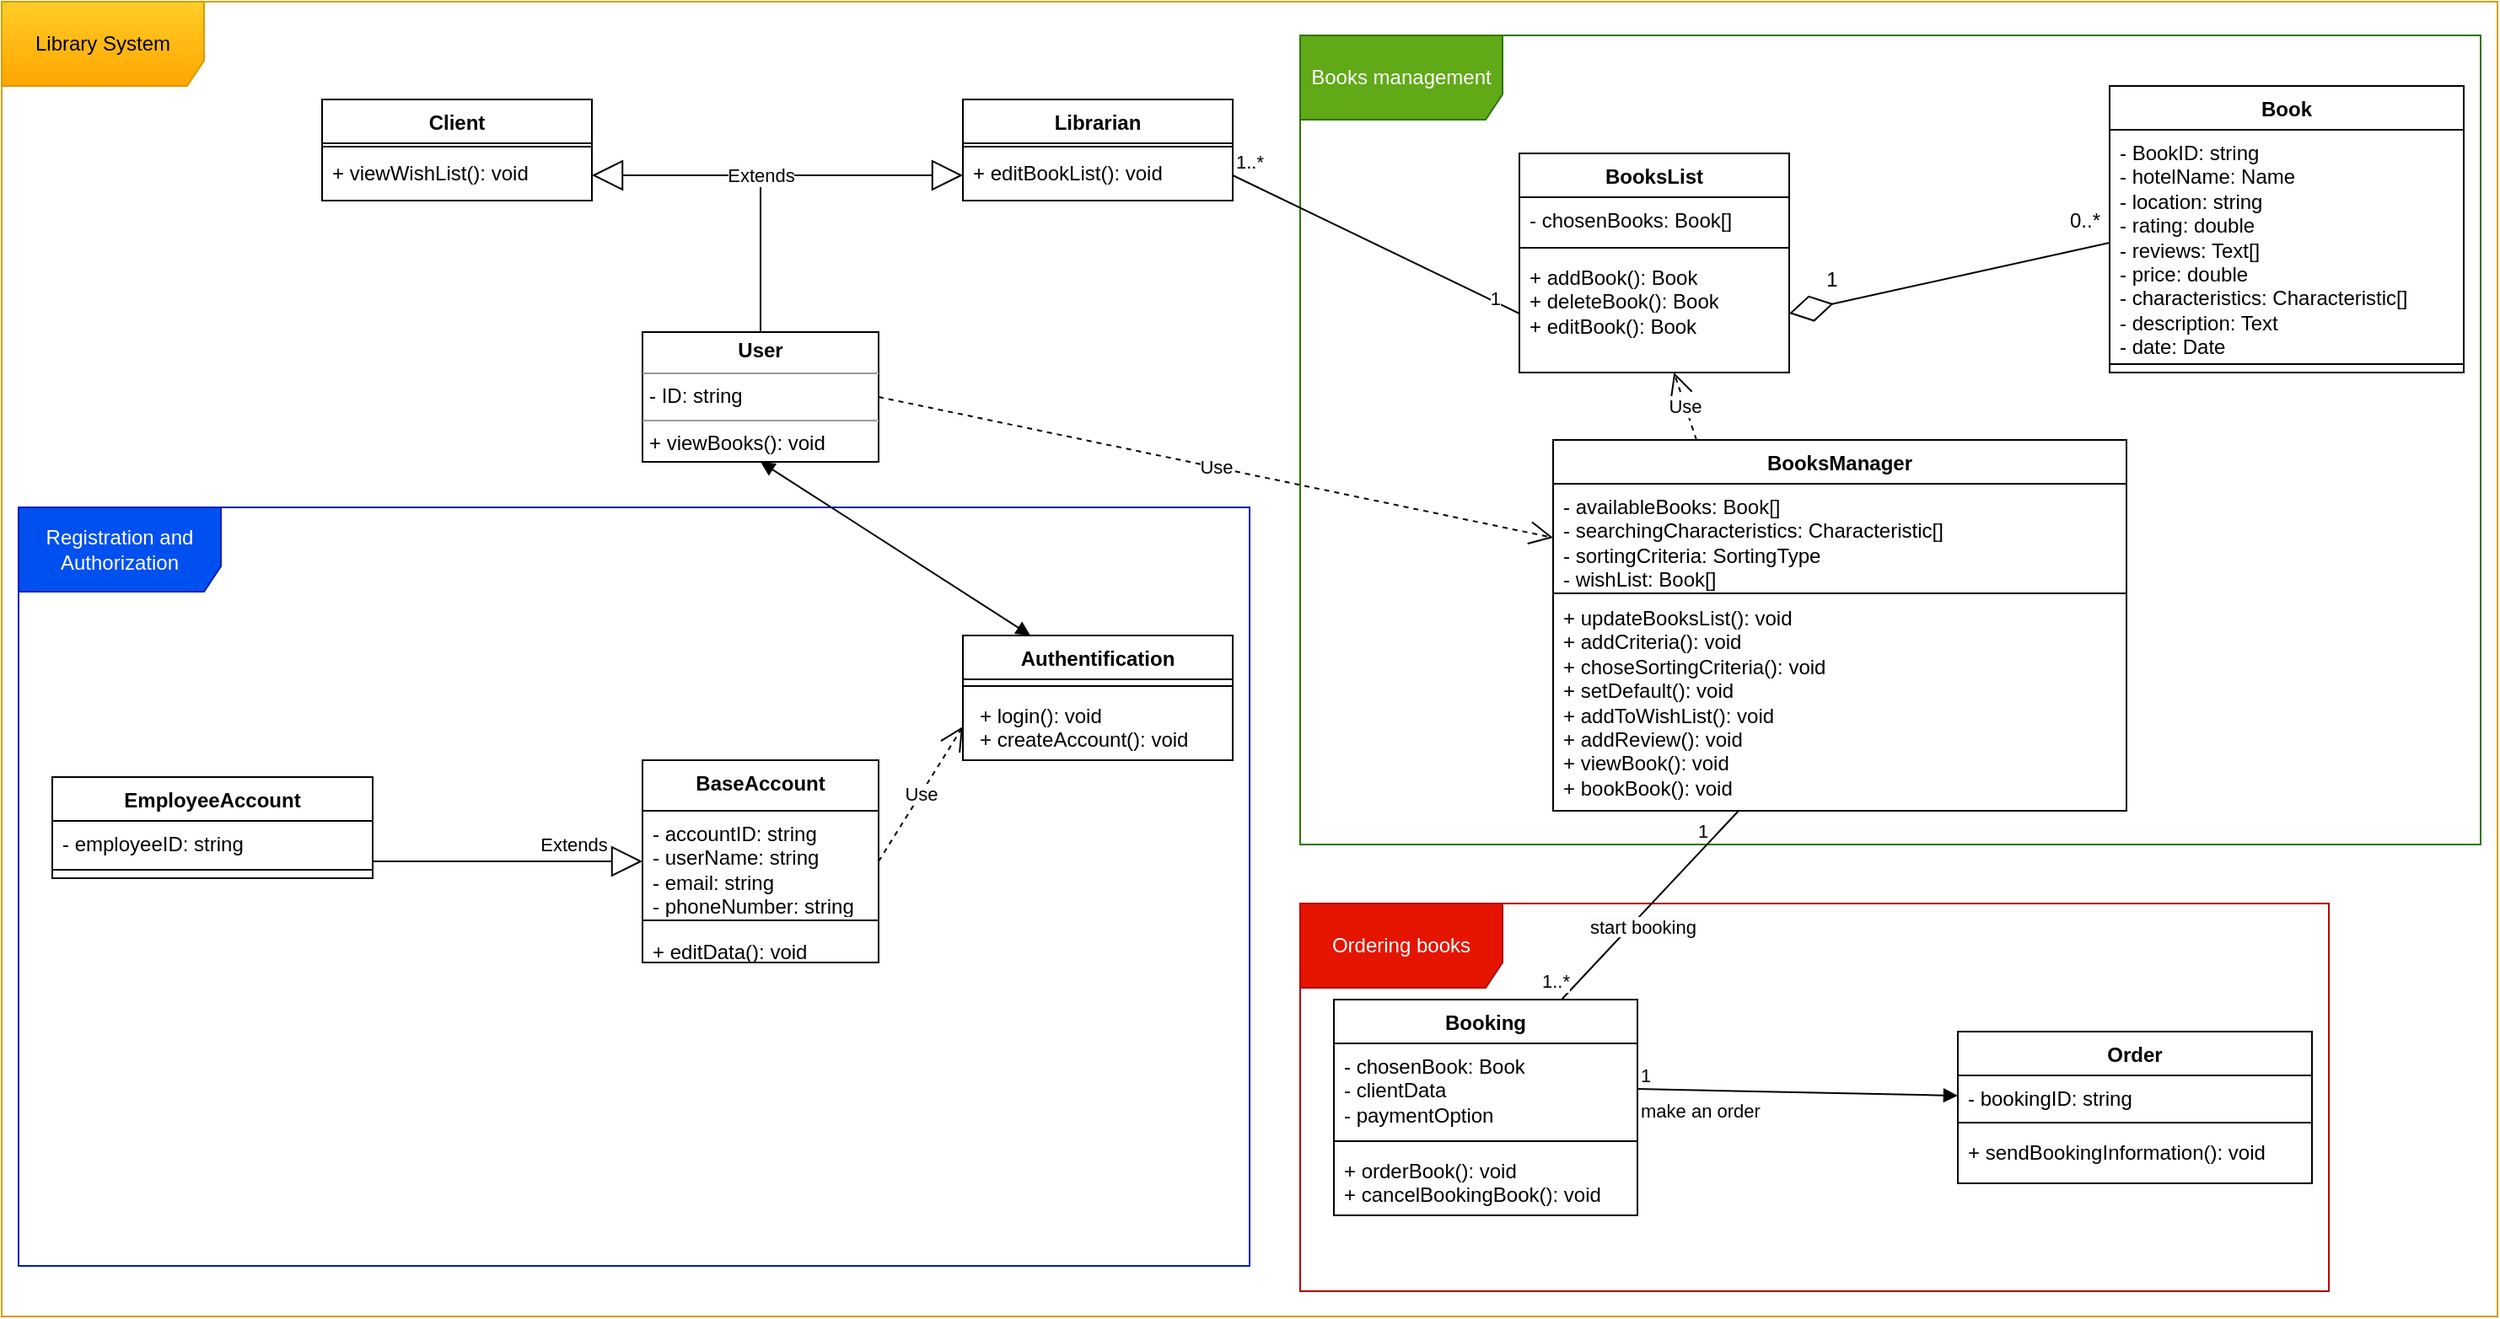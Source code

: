 <mxfile version="24.0.5" type="device">
  <diagram id="C5RBs43oDa-KdzZeNtuy" name="Page-1">
    <mxGraphModel dx="1687" dy="878" grid="1" gridSize="10" guides="1" tooltips="1" connect="1" arrows="1" fold="1" page="1" pageScale="1" pageWidth="1654" pageHeight="1169" math="0" shadow="0">
      <root>
        <mxCell id="WIyWlLk6GJQsqaUBKTNV-0" />
        <mxCell id="WIyWlLk6GJQsqaUBKTNV-1" parent="WIyWlLk6GJQsqaUBKTNV-0" />
        <mxCell id="1QW307et1a-ubhapH-Lj-117" value="Registration and Authorization" style="shape=umlFrame;whiteSpace=wrap;html=1;pointerEvents=0;width=120;height=50;fillColor=#0050ef;fontColor=#ffffff;strokeColor=#001DBC;" parent="WIyWlLk6GJQsqaUBKTNV-1" vertex="1">
          <mxGeometry x="90" y="440" width="730" height="450" as="geometry" />
        </mxCell>
        <mxCell id="1QW307et1a-ubhapH-Lj-119" value="Books&lt;span style=&quot;background-color: initial;&quot;&gt;Manager&lt;/span&gt;" style="swimlane;fontStyle=1;align=center;verticalAlign=top;childLayout=stackLayout;horizontal=1;startSize=26;horizontalStack=0;resizeParent=1;resizeParentMax=0;resizeLast=0;collapsible=1;marginBottom=0;whiteSpace=wrap;html=1;" parent="WIyWlLk6GJQsqaUBKTNV-1" vertex="1">
          <mxGeometry x="1000" y="400" width="340" height="220" as="geometry" />
        </mxCell>
        <mxCell id="1QW307et1a-ubhapH-Lj-120" value="- availableBooks: Book[]&lt;br&gt;- searchingCharacteristics: Characteristic[]&lt;div&gt;- sortingCriteria: SortingType&lt;/div&gt;&lt;div&gt;-&amp;nbsp;wishList: Book[]&lt;br&gt;&lt;/div&gt;" style="text;strokeColor=none;fillColor=none;align=left;verticalAlign=top;spacingLeft=4;spacingRight=4;overflow=hidden;rotatable=0;points=[[0,0.5],[1,0.5]];portConstraint=eastwest;whiteSpace=wrap;html=1;" parent="1QW307et1a-ubhapH-Lj-119" vertex="1">
          <mxGeometry y="26" width="340" height="64" as="geometry" />
        </mxCell>
        <mxCell id="1QW307et1a-ubhapH-Lj-121" value="" style="line;strokeWidth=1;fillColor=none;align=left;verticalAlign=middle;spacingTop=-1;spacingLeft=3;spacingRight=3;rotatable=0;labelPosition=right;points=[];portConstraint=eastwest;strokeColor=inherit;" parent="1QW307et1a-ubhapH-Lj-119" vertex="1">
          <mxGeometry y="90" width="340" height="2" as="geometry" />
        </mxCell>
        <mxCell id="1QW307et1a-ubhapH-Lj-122" value="+ updateBooksList(): void&lt;br&gt;+ addCriteria(): void&lt;br&gt;+ choseSortingCriteria(): void&lt;br&gt;+ setDefault(): void&lt;br&gt;+ addToWishList(): void&lt;br&gt;&lt;div&gt;+ addReview(): void&lt;br&gt;&lt;/div&gt;&lt;div&gt;+ viewBook(): void&lt;/div&gt;&lt;div&gt;+ bookBook(): void&lt;/div&gt;" style="text;strokeColor=none;fillColor=none;align=left;verticalAlign=top;spacingLeft=4;spacingRight=4;overflow=hidden;rotatable=0;points=[[0,0.5],[1,0.5]];portConstraint=eastwest;whiteSpace=wrap;html=1;" parent="1QW307et1a-ubhapH-Lj-119" vertex="1">
          <mxGeometry y="92" width="340" height="128" as="geometry" />
        </mxCell>
        <mxCell id="1QW307et1a-ubhapH-Lj-123" value="BooksList" style="swimlane;fontStyle=1;align=center;verticalAlign=top;childLayout=stackLayout;horizontal=1;startSize=26;horizontalStack=0;resizeParent=1;resizeParentMax=0;resizeLast=0;collapsible=1;marginBottom=0;whiteSpace=wrap;html=1;" parent="WIyWlLk6GJQsqaUBKTNV-1" vertex="1">
          <mxGeometry x="980" y="230" width="160" height="130" as="geometry" />
        </mxCell>
        <mxCell id="1QW307et1a-ubhapH-Lj-124" value="- chosenBooks: Book[]" style="text;strokeColor=none;fillColor=none;align=left;verticalAlign=top;spacingLeft=4;spacingRight=4;overflow=hidden;rotatable=0;points=[[0,0.5],[1,0.5]];portConstraint=eastwest;whiteSpace=wrap;html=1;" parent="1QW307et1a-ubhapH-Lj-123" vertex="1">
          <mxGeometry y="26" width="160" height="26" as="geometry" />
        </mxCell>
        <mxCell id="1QW307et1a-ubhapH-Lj-125" value="" style="line;strokeWidth=1;fillColor=none;align=left;verticalAlign=middle;spacingTop=-1;spacingLeft=3;spacingRight=3;rotatable=0;labelPosition=right;points=[];portConstraint=eastwest;strokeColor=inherit;" parent="1QW307et1a-ubhapH-Lj-123" vertex="1">
          <mxGeometry y="52" width="160" height="8" as="geometry" />
        </mxCell>
        <mxCell id="1QW307et1a-ubhapH-Lj-126" value="+ addBook(): Book&lt;br&gt;+ deleteBook(): Book&lt;br&gt;+ editBook(): Book" style="text;strokeColor=none;fillColor=none;align=left;verticalAlign=top;spacingLeft=4;spacingRight=4;overflow=hidden;rotatable=0;points=[[0,0.5],[1,0.5]];portConstraint=eastwest;whiteSpace=wrap;html=1;" parent="1QW307et1a-ubhapH-Lj-123" vertex="1">
          <mxGeometry y="60" width="160" height="70" as="geometry" />
        </mxCell>
        <mxCell id="1QW307et1a-ubhapH-Lj-132" value="Books management" style="shape=umlFrame;whiteSpace=wrap;html=1;pointerEvents=0;width=120;height=50;fillColor=#60a917;fontColor=#ffffff;strokeColor=#2D7600;fillStyle=solid;" parent="WIyWlLk6GJQsqaUBKTNV-1" vertex="1">
          <mxGeometry x="850" y="160" width="700" height="480" as="geometry" />
        </mxCell>
        <mxCell id="1QW307et1a-ubhapH-Lj-133" value="Book" style="swimlane;fontStyle=1;align=center;verticalAlign=top;childLayout=stackLayout;horizontal=1;startSize=26;horizontalStack=0;resizeParent=1;resizeParentMax=0;resizeLast=0;collapsible=1;marginBottom=0;whiteSpace=wrap;html=1;" parent="WIyWlLk6GJQsqaUBKTNV-1" vertex="1">
          <mxGeometry x="1330" y="190" width="210" height="170" as="geometry" />
        </mxCell>
        <mxCell id="1QW307et1a-ubhapH-Lj-134" value="- BookID: string&lt;br&gt;- hotelName: Name&lt;br&gt;- location: string&lt;br&gt;- rating: double&lt;br&gt;- reviews: Text[]&lt;br&gt;- price: double&lt;br&gt;- characteristics: Characteristic[]&lt;br&gt;&lt;div&gt;- description: Text&lt;/div&gt;&lt;div&gt;- date: Date&lt;/div&gt;" style="text;strokeColor=none;fillColor=none;align=left;verticalAlign=top;spacingLeft=4;spacingRight=4;overflow=hidden;rotatable=0;points=[[0,0.5],[1,0.5]];portConstraint=eastwest;whiteSpace=wrap;html=1;" parent="1QW307et1a-ubhapH-Lj-133" vertex="1">
          <mxGeometry y="26" width="210" height="134" as="geometry" />
        </mxCell>
        <mxCell id="1QW307et1a-ubhapH-Lj-135" value="" style="line;strokeWidth=1;fillColor=none;align=left;verticalAlign=middle;spacingTop=-1;spacingLeft=3;spacingRight=3;rotatable=0;labelPosition=right;points=[];portConstraint=eastwest;strokeColor=inherit;" parent="1QW307et1a-ubhapH-Lj-133" vertex="1">
          <mxGeometry y="160" width="210" height="10" as="geometry" />
        </mxCell>
        <mxCell id="1QW307et1a-ubhapH-Lj-183" value="&lt;p style=&quot;margin:0px;margin-top:4px;text-align:center;&quot;&gt;&lt;b&gt;User&lt;/b&gt;&lt;/p&gt;&lt;hr size=&quot;1&quot;&gt;&lt;p style=&quot;margin:0px;margin-left:4px;&quot;&gt;- ID: string&lt;br&gt;&lt;/p&gt;&lt;hr size=&quot;1&quot;&gt;&lt;p style=&quot;margin:0px;margin-left:4px;&quot;&gt;+ viewBooks(): void&lt;/p&gt;" style="verticalAlign=top;align=left;overflow=fill;html=1;whiteSpace=wrap;" parent="WIyWlLk6GJQsqaUBKTNV-1" vertex="1">
          <mxGeometry x="460" y="336" width="140" height="77" as="geometry" />
        </mxCell>
        <mxCell id="1QW307et1a-ubhapH-Lj-214" value="Booking" style="swimlane;fontStyle=1;align=center;verticalAlign=top;childLayout=stackLayout;horizontal=1;startSize=26;horizontalStack=0;resizeParent=1;resizeParentMax=0;resizeLast=0;collapsible=1;marginBottom=0;whiteSpace=wrap;html=1;" parent="WIyWlLk6GJQsqaUBKTNV-1" vertex="1">
          <mxGeometry x="870" y="732" width="180" height="128" as="geometry" />
        </mxCell>
        <mxCell id="1QW307et1a-ubhapH-Lj-215" value="- chosenBook: Book&lt;br&gt;- clientData&lt;br&gt;- paymentOption" style="text;strokeColor=none;fillColor=none;align=left;verticalAlign=top;spacingLeft=4;spacingRight=4;overflow=hidden;rotatable=0;points=[[0,0.5],[1,0.5]];portConstraint=eastwest;whiteSpace=wrap;html=1;" parent="1QW307et1a-ubhapH-Lj-214" vertex="1">
          <mxGeometry y="26" width="180" height="54" as="geometry" />
        </mxCell>
        <mxCell id="1QW307et1a-ubhapH-Lj-216" value="" style="line;strokeWidth=1;fillColor=none;align=left;verticalAlign=middle;spacingTop=-1;spacingLeft=3;spacingRight=3;rotatable=0;labelPosition=right;points=[];portConstraint=eastwest;strokeColor=inherit;" parent="1QW307et1a-ubhapH-Lj-214" vertex="1">
          <mxGeometry y="80" width="180" height="8" as="geometry" />
        </mxCell>
        <mxCell id="1QW307et1a-ubhapH-Lj-217" value="+ orderBook(): void&lt;br&gt;+ cancelBookingBook(): void" style="text;strokeColor=none;fillColor=none;align=left;verticalAlign=top;spacingLeft=4;spacingRight=4;overflow=hidden;rotatable=0;points=[[0,0.5],[1,0.5]];portConstraint=eastwest;whiteSpace=wrap;html=1;" parent="1QW307et1a-ubhapH-Lj-214" vertex="1">
          <mxGeometry y="88" width="180" height="40" as="geometry" />
        </mxCell>
        <mxCell id="1QW307et1a-ubhapH-Lj-223" value="Client" style="swimlane;fontStyle=1;align=center;verticalAlign=top;childLayout=stackLayout;horizontal=1;startSize=26;horizontalStack=0;resizeParent=1;resizeParentMax=0;resizeLast=0;collapsible=1;marginBottom=0;whiteSpace=wrap;html=1;" parent="WIyWlLk6GJQsqaUBKTNV-1" vertex="1">
          <mxGeometry x="270" y="198" width="160" height="60" as="geometry" />
        </mxCell>
        <mxCell id="1QW307et1a-ubhapH-Lj-225" value="" style="line;strokeWidth=1;fillColor=none;align=left;verticalAlign=middle;spacingTop=-1;spacingLeft=3;spacingRight=3;rotatable=0;labelPosition=right;points=[];portConstraint=eastwest;strokeColor=inherit;" parent="1QW307et1a-ubhapH-Lj-223" vertex="1">
          <mxGeometry y="26" width="160" height="4" as="geometry" />
        </mxCell>
        <mxCell id="1QW307et1a-ubhapH-Lj-226" value="+ viewWishList(): void" style="text;strokeColor=none;fillColor=none;align=left;verticalAlign=top;spacingLeft=4;spacingRight=4;overflow=hidden;rotatable=0;points=[[0,0.5],[1,0.5]];portConstraint=eastwest;whiteSpace=wrap;html=1;" parent="1QW307et1a-ubhapH-Lj-223" vertex="1">
          <mxGeometry y="30" width="160" height="30" as="geometry" />
        </mxCell>
        <mxCell id="1QW307et1a-ubhapH-Lj-230" value="Ordering books" style="shape=umlFrame;whiteSpace=wrap;html=1;pointerEvents=0;width=120;height=50;fillColor=#e51400;fontColor=#ffffff;strokeColor=#B20000;" parent="WIyWlLk6GJQsqaUBKTNV-1" vertex="1">
          <mxGeometry x="850" y="675" width="610" height="230" as="geometry" />
        </mxCell>
        <mxCell id="HOd-hSJovx9quvngvscL-1" value="&lt;b&gt;Authentification&lt;/b&gt;" style="swimlane;fontStyle=1;align=center;verticalAlign=top;childLayout=stackLayout;horizontal=1;startSize=26;horizontalStack=0;resizeParent=1;resizeParentMax=0;resizeLast=0;collapsible=1;marginBottom=0;whiteSpace=wrap;html=1;" parent="WIyWlLk6GJQsqaUBKTNV-1" vertex="1">
          <mxGeometry x="650" y="516" width="160" height="74" as="geometry" />
        </mxCell>
        <mxCell id="HOd-hSJovx9quvngvscL-3" value="" style="line;strokeWidth=1;fillColor=none;align=left;verticalAlign=middle;spacingTop=-1;spacingLeft=3;spacingRight=3;rotatable=0;labelPosition=right;points=[];portConstraint=eastwest;strokeColor=inherit;" parent="HOd-hSJovx9quvngvscL-1" vertex="1">
          <mxGeometry y="26" width="160" height="8" as="geometry" />
        </mxCell>
        <mxCell id="HOd-hSJovx9quvngvscL-4" value="&lt;p style=&quot;margin: 0px 0px 0px 4px;&quot;&gt;+ login(): void&lt;br&gt;&lt;/p&gt;&lt;p style=&quot;margin: 0px 0px 0px 4px;&quot;&gt;+ createAccount(): void&lt;/p&gt;" style="text;strokeColor=none;fillColor=none;align=left;verticalAlign=top;spacingLeft=4;spacingRight=4;overflow=hidden;rotatable=0;points=[[0,0.5],[1,0.5]];portConstraint=eastwest;whiteSpace=wrap;html=1;" parent="HOd-hSJovx9quvngvscL-1" vertex="1">
          <mxGeometry y="34" width="160" height="40" as="geometry" />
        </mxCell>
        <mxCell id="HOd-hSJovx9quvngvscL-7" value="" style="endArrow=block;endSize=16;endFill=0;html=1;rounded=0;exitX=0.5;exitY=0;exitDx=0;exitDy=0;entryX=1;entryY=0.5;entryDx=0;entryDy=0;edgeStyle=orthogonalEdgeStyle;" parent="WIyWlLk6GJQsqaUBKTNV-1" source="1QW307et1a-ubhapH-Lj-183" target="1QW307et1a-ubhapH-Lj-226" edge="1">
          <mxGeometry width="160" relative="1" as="geometry">
            <mxPoint x="370" y="388" as="sourcePoint" />
            <mxPoint x="540" y="218" as="targetPoint" />
          </mxGeometry>
        </mxCell>
        <mxCell id="HOd-hSJovx9quvngvscL-8" value="Extends" style="endArrow=block;endSize=16;endFill=0;html=1;rounded=0;exitX=0.5;exitY=0;exitDx=0;exitDy=0;entryX=0;entryY=0.5;entryDx=0;entryDy=0;edgeStyle=orthogonalEdgeStyle;" parent="WIyWlLk6GJQsqaUBKTNV-1" source="1QW307et1a-ubhapH-Lj-183" target="hEgW_QwQ86HHavwIXWrD-9" edge="1">
          <mxGeometry x="-0.127" width="160" relative="1" as="geometry">
            <mxPoint x="700" y="348" as="sourcePoint" />
            <mxPoint x="670" y="255" as="targetPoint" />
            <mxPoint as="offset" />
          </mxGeometry>
        </mxCell>
        <mxCell id="hEgW_QwQ86HHavwIXWrD-6" value="Librarian" style="swimlane;fontStyle=1;align=center;verticalAlign=top;childLayout=stackLayout;horizontal=1;startSize=26;horizontalStack=0;resizeParent=1;resizeParentMax=0;resizeLast=0;collapsible=1;marginBottom=0;whiteSpace=wrap;html=1;" parent="WIyWlLk6GJQsqaUBKTNV-1" vertex="1">
          <mxGeometry x="650" y="198" width="160" height="60" as="geometry" />
        </mxCell>
        <mxCell id="hEgW_QwQ86HHavwIXWrD-8" value="" style="line;strokeWidth=1;fillColor=none;align=left;verticalAlign=middle;spacingTop=-1;spacingLeft=3;spacingRight=3;rotatable=0;labelPosition=right;points=[];portConstraint=eastwest;strokeColor=inherit;" parent="hEgW_QwQ86HHavwIXWrD-6" vertex="1">
          <mxGeometry y="26" width="160" height="4" as="geometry" />
        </mxCell>
        <mxCell id="hEgW_QwQ86HHavwIXWrD-9" value="+ editBookList(): void" style="text;strokeColor=none;fillColor=none;align=left;verticalAlign=top;spacingLeft=4;spacingRight=4;overflow=hidden;rotatable=0;points=[[0,0.5],[1,0.5]];portConstraint=eastwest;whiteSpace=wrap;html=1;" parent="hEgW_QwQ86HHavwIXWrD-6" vertex="1">
          <mxGeometry y="30" width="160" height="30" as="geometry" />
        </mxCell>
        <mxCell id="hEgW_QwQ86HHavwIXWrD-10" value="" style="endArrow=block;startArrow=block;endFill=1;startFill=1;html=1;rounded=0;exitX=0.5;exitY=1;exitDx=0;exitDy=0;entryX=0.25;entryY=0;entryDx=0;entryDy=0;" parent="WIyWlLk6GJQsqaUBKTNV-1" source="1QW307et1a-ubhapH-Lj-183" target="HOd-hSJovx9quvngvscL-1" edge="1">
          <mxGeometry width="160" relative="1" as="geometry">
            <mxPoint x="490" y="445" as="sourcePoint" />
            <mxPoint x="650" y="445" as="targetPoint" />
          </mxGeometry>
        </mxCell>
        <mxCell id="hEgW_QwQ86HHavwIXWrD-11" value="EmployeeAccount" style="swimlane;fontStyle=1;align=center;verticalAlign=top;childLayout=stackLayout;horizontal=1;startSize=26;horizontalStack=0;resizeParent=1;resizeParentMax=0;resizeLast=0;collapsible=1;marginBottom=0;whiteSpace=wrap;html=1;" parent="WIyWlLk6GJQsqaUBKTNV-1" vertex="1">
          <mxGeometry x="110" y="600" width="190" height="60" as="geometry" />
        </mxCell>
        <mxCell id="hEgW_QwQ86HHavwIXWrD-12" value="- employeeID: string" style="text;strokeColor=none;fillColor=none;align=left;verticalAlign=top;spacingLeft=4;spacingRight=4;overflow=hidden;rotatable=0;points=[[0,0.5],[1,0.5]];portConstraint=eastwest;whiteSpace=wrap;html=1;" parent="hEgW_QwQ86HHavwIXWrD-11" vertex="1">
          <mxGeometry y="26" width="190" height="24" as="geometry" />
        </mxCell>
        <mxCell id="hEgW_QwQ86HHavwIXWrD-13" value="" style="line;strokeWidth=1;fillColor=none;align=left;verticalAlign=middle;spacingTop=-1;spacingLeft=3;spacingRight=3;rotatable=0;labelPosition=right;points=[];portConstraint=eastwest;strokeColor=inherit;" parent="hEgW_QwQ86HHavwIXWrD-11" vertex="1">
          <mxGeometry y="50" width="190" height="10" as="geometry" />
        </mxCell>
        <mxCell id="hEgW_QwQ86HHavwIXWrD-15" value="BaseAccount" style="swimlane;fontStyle=1;align=center;verticalAlign=top;childLayout=stackLayout;horizontal=1;startSize=30;horizontalStack=0;resizeParent=1;resizeParentMax=0;resizeLast=0;collapsible=1;marginBottom=0;whiteSpace=wrap;html=1;" parent="WIyWlLk6GJQsqaUBKTNV-1" vertex="1">
          <mxGeometry x="460" y="590" width="140" height="120" as="geometry" />
        </mxCell>
        <mxCell id="hEgW_QwQ86HHavwIXWrD-16" value="- accountID: string&lt;br&gt;- userName: string&lt;div&gt;- email: string&lt;/div&gt;&lt;div&gt;- phoneNumber: string&lt;/div&gt;" style="text;strokeColor=none;fillColor=none;align=left;verticalAlign=top;spacingLeft=4;spacingRight=4;overflow=hidden;rotatable=0;points=[[0,0.5],[1,0.5]];portConstraint=eastwest;whiteSpace=wrap;html=1;" parent="hEgW_QwQ86HHavwIXWrD-15" vertex="1">
          <mxGeometry y="30" width="140" height="60" as="geometry" />
        </mxCell>
        <mxCell id="hEgW_QwQ86HHavwIXWrD-17" value="" style="line;strokeWidth=1;fillColor=none;align=left;verticalAlign=middle;spacingTop=-1;spacingLeft=3;spacingRight=3;rotatable=0;labelPosition=right;points=[];portConstraint=eastwest;strokeColor=inherit;" parent="hEgW_QwQ86HHavwIXWrD-15" vertex="1">
          <mxGeometry y="90" width="140" height="10" as="geometry" />
        </mxCell>
        <mxCell id="hEgW_QwQ86HHavwIXWrD-18" value="+ editData(): void" style="text;strokeColor=none;fillColor=none;align=left;verticalAlign=top;spacingLeft=4;spacingRight=4;overflow=hidden;rotatable=0;points=[[0,0.5],[1,0.5]];portConstraint=eastwest;whiteSpace=wrap;html=1;" parent="hEgW_QwQ86HHavwIXWrD-15" vertex="1">
          <mxGeometry y="100" width="140" height="20" as="geometry" />
        </mxCell>
        <mxCell id="hEgW_QwQ86HHavwIXWrD-19" value="Extends" style="endArrow=block;endSize=16;endFill=0;html=1;rounded=0;exitX=1;exitY=0.5;exitDx=0;exitDy=0;entryX=0;entryY=0.5;entryDx=0;entryDy=0;edgeStyle=orthogonalEdgeStyle;" parent="WIyWlLk6GJQsqaUBKTNV-1" source="hEgW_QwQ86HHavwIXWrD-12" target="hEgW_QwQ86HHavwIXWrD-16" edge="1">
          <mxGeometry x="0.524" y="10" width="160" relative="1" as="geometry">
            <mxPoint x="240" y="750" as="sourcePoint" />
            <mxPoint x="400" y="750" as="targetPoint" />
            <Array as="points">
              <mxPoint x="300" y="650" />
            </Array>
            <mxPoint as="offset" />
          </mxGeometry>
        </mxCell>
        <mxCell id="hEgW_QwQ86HHavwIXWrD-23" value="Use" style="endArrow=open;endSize=12;dashed=1;html=1;rounded=0;exitX=1;exitY=0.5;exitDx=0;exitDy=0;entryX=0;entryY=0.5;entryDx=0;entryDy=0;" parent="WIyWlLk6GJQsqaUBKTNV-1" source="hEgW_QwQ86HHavwIXWrD-16" target="HOd-hSJovx9quvngvscL-4" edge="1">
          <mxGeometry width="160" relative="1" as="geometry">
            <mxPoint x="670" y="793" as="sourcePoint" />
            <mxPoint x="580" y="750" as="targetPoint" />
          </mxGeometry>
        </mxCell>
        <mxCell id="hEgW_QwQ86HHavwIXWrD-24" value="" style="endArrow=none;html=1;rounded=0;exitX=1;exitY=0.5;exitDx=0;exitDy=0;entryX=0;entryY=0.5;entryDx=0;entryDy=0;" parent="WIyWlLk6GJQsqaUBKTNV-1" source="hEgW_QwQ86HHavwIXWrD-9" target="1QW307et1a-ubhapH-Lj-126" edge="1">
          <mxGeometry relative="1" as="geometry">
            <mxPoint x="760" y="325" as="sourcePoint" />
            <mxPoint x="920" y="325" as="targetPoint" />
          </mxGeometry>
        </mxCell>
        <mxCell id="hEgW_QwQ86HHavwIXWrD-25" value="1..*" style="edgeLabel;resizable=0;html=1;align=left;verticalAlign=bottom;" parent="hEgW_QwQ86HHavwIXWrD-24" connectable="0" vertex="1">
          <mxGeometry x="-1" relative="1" as="geometry">
            <mxPoint as="offset" />
          </mxGeometry>
        </mxCell>
        <mxCell id="hEgW_QwQ86HHavwIXWrD-26" value="1" style="edgeLabel;resizable=0;html=1;align=right;verticalAlign=bottom;" parent="hEgW_QwQ86HHavwIXWrD-24" connectable="0" vertex="1">
          <mxGeometry x="1" relative="1" as="geometry">
            <mxPoint x="-10" as="offset" />
          </mxGeometry>
        </mxCell>
        <mxCell id="hEgW_QwQ86HHavwIXWrD-32" value="" style="group" parent="WIyWlLk6GJQsqaUBKTNV-1" vertex="1" connectable="0">
          <mxGeometry x="1150" y="255" width="185" height="65" as="geometry" />
        </mxCell>
        <mxCell id="hEgW_QwQ86HHavwIXWrD-28" value="" style="endArrow=diamondThin;endFill=0;endSize=24;html=1;rounded=0;exitX=0;exitY=0.5;exitDx=0;exitDy=0;entryX=1;entryY=0.5;entryDx=0;entryDy=0;movable=1;resizable=1;rotatable=1;deletable=1;editable=1;locked=0;connectable=1;" parent="hEgW_QwQ86HHavwIXWrD-32" source="1QW307et1a-ubhapH-Lj-134" target="1QW307et1a-ubhapH-Lj-126" edge="1">
          <mxGeometry width="160" relative="1" as="geometry">
            <mxPoint x="20" y="95" as="sourcePoint" />
            <mxPoint x="180" y="95" as="targetPoint" />
          </mxGeometry>
        </mxCell>
        <mxCell id="hEgW_QwQ86HHavwIXWrD-29" value="1" style="text;html=1;align=center;verticalAlign=middle;resizable=1;points=[];autosize=1;strokeColor=none;fillColor=none;movable=1;rotatable=1;deletable=1;editable=1;locked=0;connectable=1;" parent="hEgW_QwQ86HHavwIXWrD-32" vertex="1">
          <mxGeometry y="35" width="30" height="30" as="geometry" />
        </mxCell>
        <mxCell id="hEgW_QwQ86HHavwIXWrD-31" value="0..*" style="text;html=1;align=center;verticalAlign=middle;resizable=1;points=[];autosize=1;strokeColor=none;fillColor=none;movable=1;rotatable=1;deletable=1;editable=1;locked=0;connectable=1;" parent="hEgW_QwQ86HHavwIXWrD-32" vertex="1">
          <mxGeometry x="145" width="40" height="30" as="geometry" />
        </mxCell>
        <mxCell id="hEgW_QwQ86HHavwIXWrD-33" value="Use" style="endArrow=open;endSize=12;dashed=1;html=1;rounded=0;exitX=0.25;exitY=0;exitDx=0;exitDy=0;" parent="WIyWlLk6GJQsqaUBKTNV-1" source="1QW307et1a-ubhapH-Lj-119" target="1QW307et1a-ubhapH-Lj-126" edge="1">
          <mxGeometry width="160" relative="1" as="geometry">
            <mxPoint x="910" y="460" as="sourcePoint" />
            <mxPoint x="1070" y="460" as="targetPoint" />
          </mxGeometry>
        </mxCell>
        <mxCell id="hEgW_QwQ86HHavwIXWrD-37" value="Use" style="endArrow=open;endSize=12;dashed=1;html=1;rounded=0;exitX=1;exitY=0.5;exitDx=0;exitDy=0;entryX=0;entryY=0.5;entryDx=0;entryDy=0;" parent="WIyWlLk6GJQsqaUBKTNV-1" source="1QW307et1a-ubhapH-Lj-183" target="1QW307et1a-ubhapH-Lj-120" edge="1">
          <mxGeometry width="160" relative="1" as="geometry">
            <mxPoint x="986" y="463" as="sourcePoint" />
            <mxPoint x="970" y="405" as="targetPoint" />
          </mxGeometry>
        </mxCell>
        <mxCell id="hEgW_QwQ86HHavwIXWrD-38" value="Order" style="swimlane;fontStyle=1;align=center;verticalAlign=top;childLayout=stackLayout;horizontal=1;startSize=26;horizontalStack=0;resizeParent=1;resizeParentMax=0;resizeLast=0;collapsible=1;marginBottom=0;whiteSpace=wrap;html=1;" parent="WIyWlLk6GJQsqaUBKTNV-1" vertex="1">
          <mxGeometry x="1240" y="751" width="210" height="90" as="geometry" />
        </mxCell>
        <mxCell id="hEgW_QwQ86HHavwIXWrD-39" value="- bookingID: string" style="text;strokeColor=none;fillColor=none;align=left;verticalAlign=top;spacingLeft=4;spacingRight=4;overflow=hidden;rotatable=0;points=[[0,0.5],[1,0.5]];portConstraint=eastwest;whiteSpace=wrap;html=1;" parent="hEgW_QwQ86HHavwIXWrD-38" vertex="1">
          <mxGeometry y="26" width="210" height="24" as="geometry" />
        </mxCell>
        <mxCell id="hEgW_QwQ86HHavwIXWrD-40" value="" style="line;strokeWidth=1;fillColor=none;align=left;verticalAlign=middle;spacingTop=-1;spacingLeft=3;spacingRight=3;rotatable=0;labelPosition=right;points=[];portConstraint=eastwest;strokeColor=inherit;" parent="hEgW_QwQ86HHavwIXWrD-38" vertex="1">
          <mxGeometry y="50" width="210" height="8" as="geometry" />
        </mxCell>
        <mxCell id="hEgW_QwQ86HHavwIXWrD-41" value="+ sendBookingInformation(): void" style="text;strokeColor=none;fillColor=none;align=left;verticalAlign=top;spacingLeft=4;spacingRight=4;overflow=hidden;rotatable=0;points=[[0,0.5],[1,0.5]];portConstraint=eastwest;whiteSpace=wrap;html=1;" parent="hEgW_QwQ86HHavwIXWrD-38" vertex="1">
          <mxGeometry y="58" width="210" height="32" as="geometry" />
        </mxCell>
        <mxCell id="hEgW_QwQ86HHavwIXWrD-42" value="make an order" style="endArrow=block;endFill=1;html=1;align=left;verticalAlign=top;rounded=0;exitX=1;exitY=0.5;exitDx=0;exitDy=0;entryX=0;entryY=0.5;entryDx=0;entryDy=0;" parent="WIyWlLk6GJQsqaUBKTNV-1" source="1QW307et1a-ubhapH-Lj-215" target="hEgW_QwQ86HHavwIXWrD-39" edge="1">
          <mxGeometry x="-1" relative="1" as="geometry">
            <mxPoint x="1080" y="805" as="sourcePoint" />
            <mxPoint x="1240" y="805" as="targetPoint" />
            <mxPoint as="offset" />
          </mxGeometry>
        </mxCell>
        <mxCell id="hEgW_QwQ86HHavwIXWrD-43" value="1" style="edgeLabel;resizable=0;html=1;align=left;verticalAlign=bottom;" parent="hEgW_QwQ86HHavwIXWrD-42" connectable="0" vertex="1">
          <mxGeometry x="-1" relative="1" as="geometry" />
        </mxCell>
        <mxCell id="hEgW_QwQ86HHavwIXWrD-44" value="" style="endArrow=none;html=1;rounded=0;entryX=0.75;entryY=0;entryDx=0;entryDy=0;" parent="WIyWlLk6GJQsqaUBKTNV-1" source="1QW307et1a-ubhapH-Lj-122" target="1QW307et1a-ubhapH-Lj-214" edge="1">
          <mxGeometry relative="1" as="geometry">
            <mxPoint x="1110" y="710" as="sourcePoint" />
            <mxPoint x="1270" y="710" as="targetPoint" />
          </mxGeometry>
        </mxCell>
        <mxCell id="hEgW_QwQ86HHavwIXWrD-45" value="1" style="edgeLabel;resizable=0;html=1;align=left;verticalAlign=bottom;" parent="hEgW_QwQ86HHavwIXWrD-44" connectable="0" vertex="1">
          <mxGeometry x="-1" relative="1" as="geometry">
            <mxPoint x="-26" y="20" as="offset" />
          </mxGeometry>
        </mxCell>
        <mxCell id="hEgW_QwQ86HHavwIXWrD-46" value="1..*" style="edgeLabel;resizable=0;html=1;align=right;verticalAlign=bottom;" parent="hEgW_QwQ86HHavwIXWrD-44" connectable="0" vertex="1">
          <mxGeometry x="1" relative="1" as="geometry">
            <mxPoint x="5" y="-2" as="offset" />
          </mxGeometry>
        </mxCell>
        <mxCell id="hEgW_QwQ86HHavwIXWrD-47" value="&lt;span style=&quot;font-size: 11px; background-color: rgb(252, 252, 252);&quot;&gt;start booking&lt;/span&gt;" style="text;whiteSpace=wrap;html=1;" parent="WIyWlLk6GJQsqaUBKTNV-1" vertex="1">
          <mxGeometry x="1020" y="675" width="80" height="20" as="geometry" />
        </mxCell>
        <mxCell id="hEgW_QwQ86HHavwIXWrD-48" value="Library System" style="shape=umlFrame;whiteSpace=wrap;html=1;pointerEvents=0;width=120;height=50;fillColor=#ffcd28;strokeColor=#d79b00;gradientColor=#ffa500;" parent="WIyWlLk6GJQsqaUBKTNV-1" vertex="1">
          <mxGeometry x="80" y="140" width="1480" height="780" as="geometry" />
        </mxCell>
      </root>
    </mxGraphModel>
  </diagram>
</mxfile>
